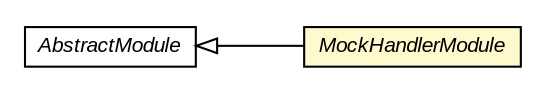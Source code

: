 #!/usr/local/bin/dot
#
# Class diagram 
# Generated by UMLGraph version R5_6-24-gf6e263 (http://www.umlgraph.org/)
#

digraph G {
	edge [fontname="arial",fontsize=10,labelfontname="arial",labelfontsize=10];
	node [fontname="arial",fontsize=10,shape=plaintext];
	nodesep=0.25;
	ranksep=0.5;
	rankdir=LR;
	// com.gwtplatform.tester.MockHandlerModule
	c349036 [label=<<table title="com.gwtplatform.tester.MockHandlerModule" border="0" cellborder="1" cellspacing="0" cellpadding="2" port="p" bgcolor="lemonChiffon" href="./MockHandlerModule.html">
		<tr><td><table border="0" cellspacing="0" cellpadding="1">
<tr><td align="center" balign="center"><font face="arial italic"> MockHandlerModule </font></td></tr>
		</table></td></tr>
		</table>>, URL="./MockHandlerModule.html", fontname="arial", fontcolor="black", fontsize=10.0];
	//com.gwtplatform.tester.MockHandlerModule extends com.google.inject.AbstractModule
	c349608:p -> c349036:p [dir=back,arrowtail=empty];
	// com.google.inject.AbstractModule
	c349608 [label=<<table title="com.google.inject.AbstractModule" border="0" cellborder="1" cellspacing="0" cellpadding="2" port="p" href="http://google-guice.googlecode.com/svn/trunk/javadoc/com/google/inject/AbstractModule.html">
		<tr><td><table border="0" cellspacing="0" cellpadding="1">
<tr><td align="center" balign="center"><font face="arial italic"> AbstractModule </font></td></tr>
		</table></td></tr>
		</table>>, URL="http://google-guice.googlecode.com/svn/trunk/javadoc/com/google/inject/AbstractModule.html", fontname="arial", fontcolor="black", fontsize=10.0];
}

